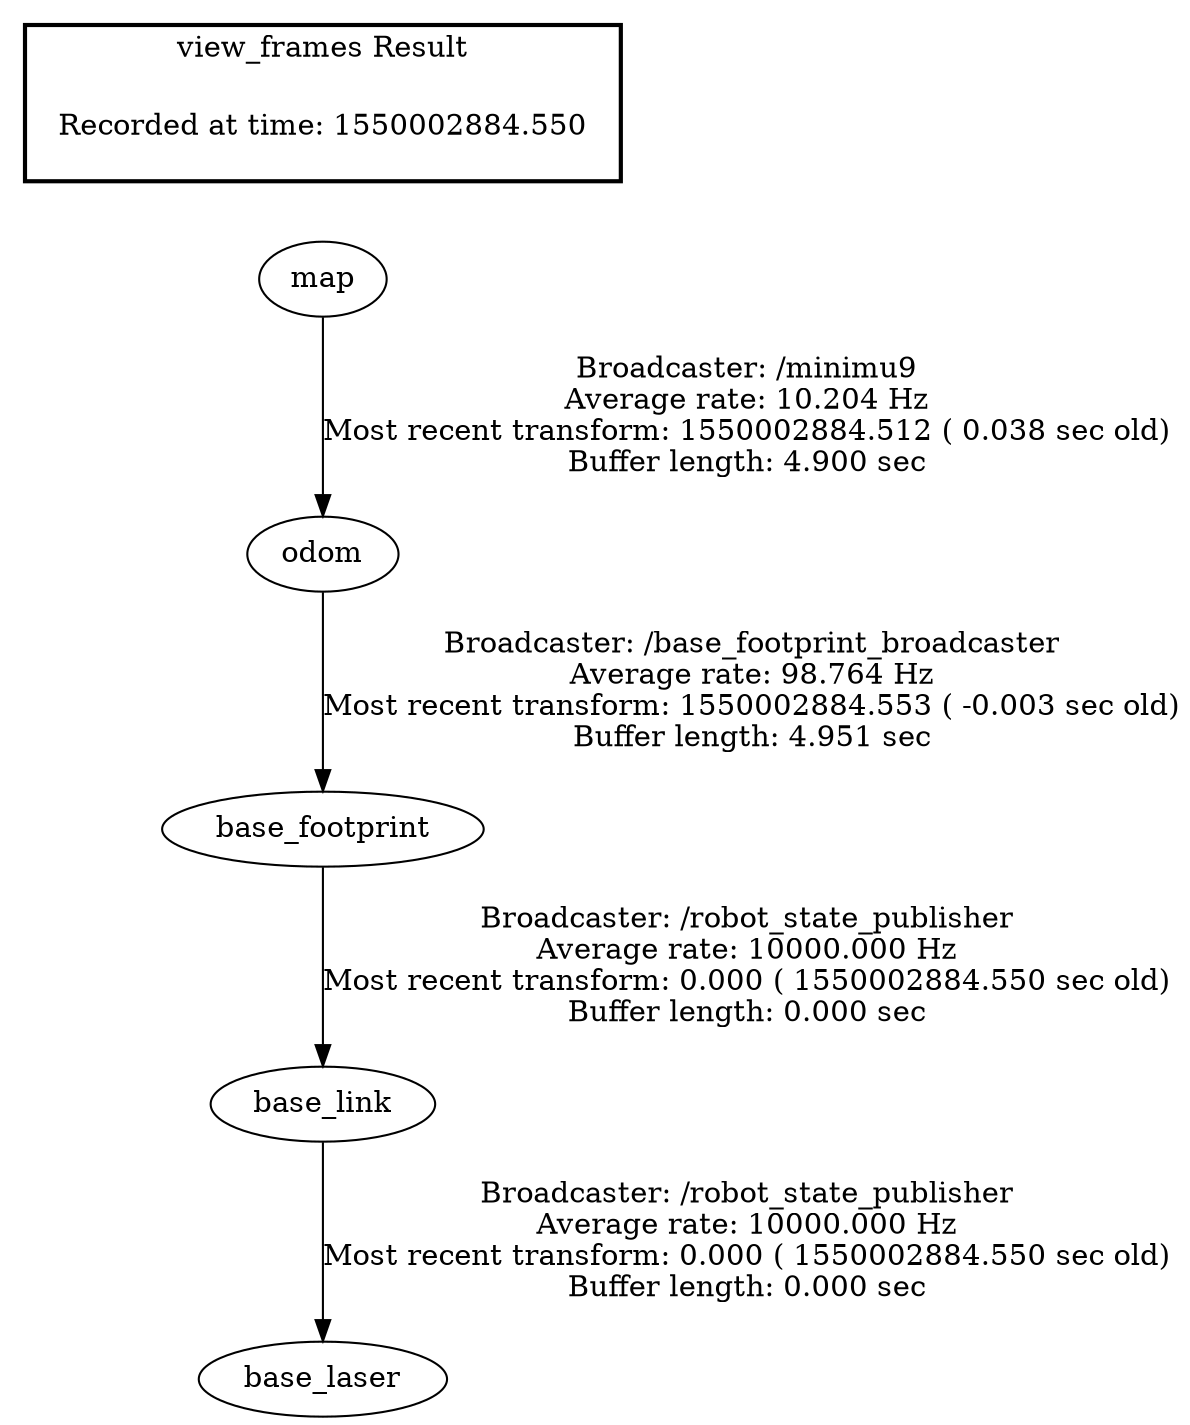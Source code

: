 digraph G {
"base_footprint" -> "base_link"[label="Broadcaster: /robot_state_publisher\nAverage rate: 10000.000 Hz\nMost recent transform: 0.000 ( 1550002884.550 sec old)\nBuffer length: 0.000 sec\n"];
"odom" -> "base_footprint"[label="Broadcaster: /base_footprint_broadcaster\nAverage rate: 98.764 Hz\nMost recent transform: 1550002884.553 ( -0.003 sec old)\nBuffer length: 4.951 sec\n"];
"base_link" -> "base_laser"[label="Broadcaster: /robot_state_publisher\nAverage rate: 10000.000 Hz\nMost recent transform: 0.000 ( 1550002884.550 sec old)\nBuffer length: 0.000 sec\n"];
"map" -> "odom"[label="Broadcaster: /minimu9\nAverage rate: 10.204 Hz\nMost recent transform: 1550002884.512 ( 0.038 sec old)\nBuffer length: 4.900 sec\n"];
edge [style=invis];
 subgraph cluster_legend { style=bold; color=black; label ="view_frames Result";
"Recorded at time: 1550002884.550"[ shape=plaintext ] ;
 }->"map";
}